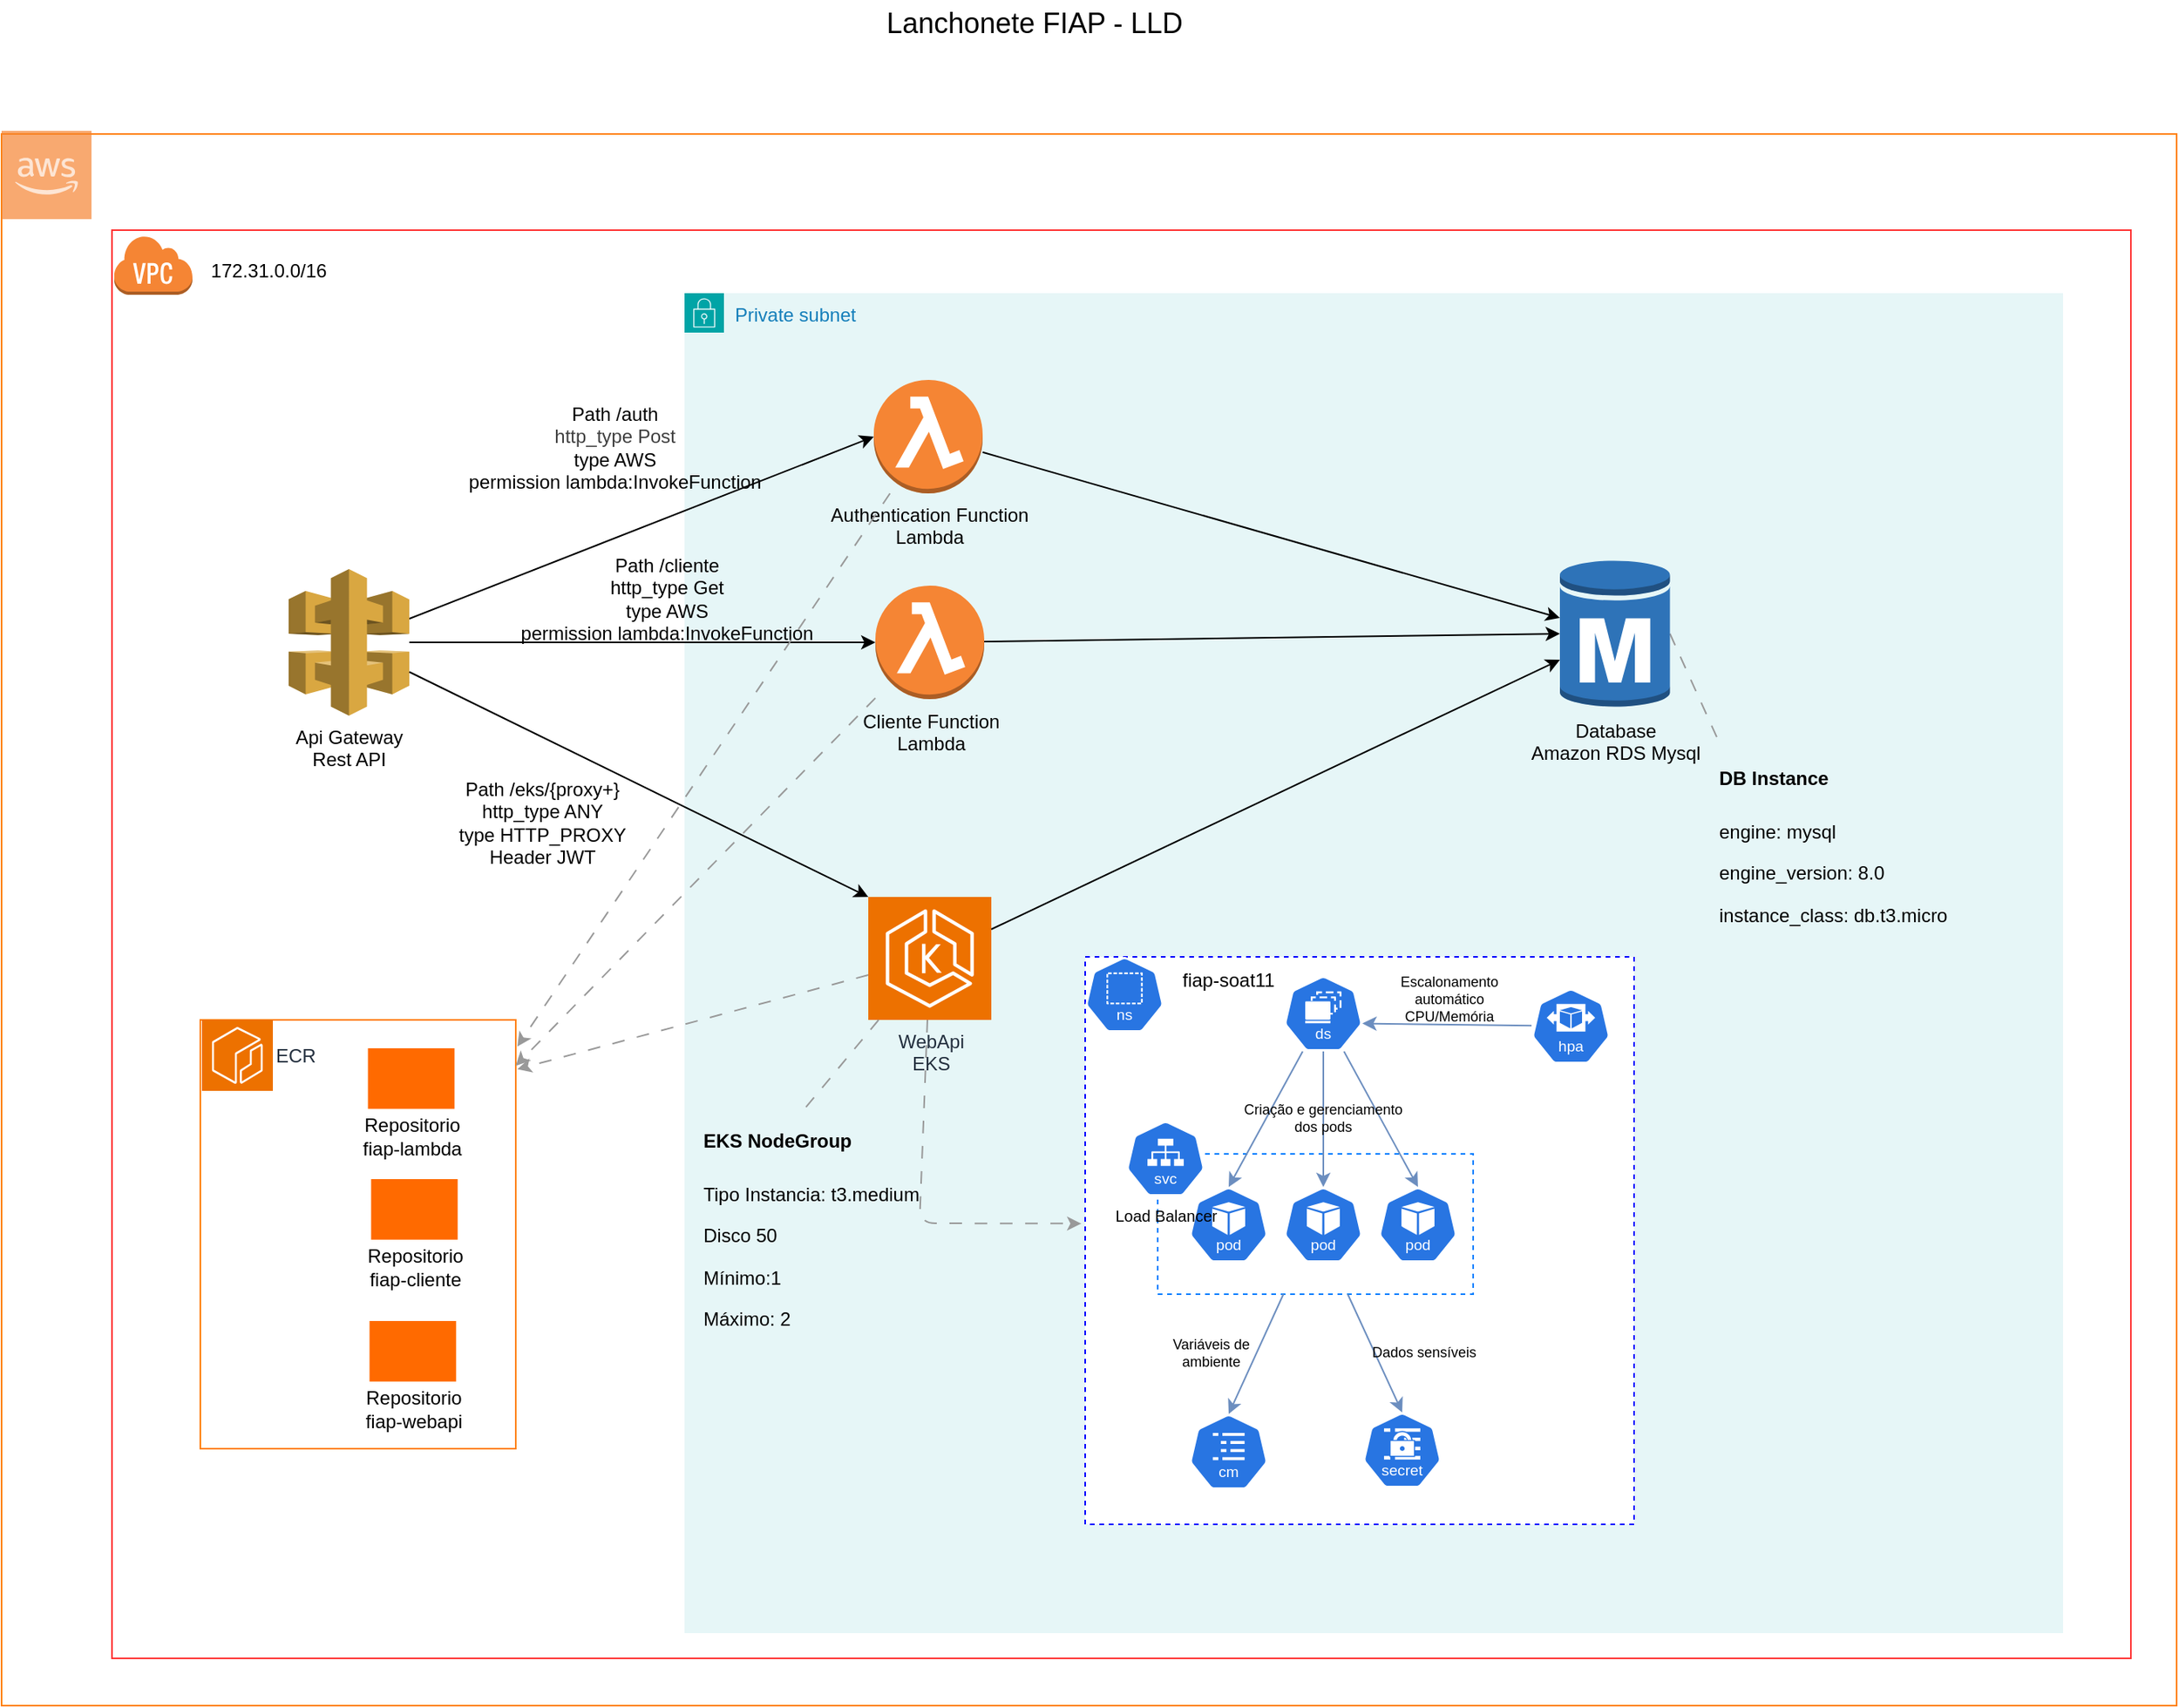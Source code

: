 <mxfile scale="1" border="10">
    <diagram id="QW_a9i0kleMxCVxmZhem" name="Page-1">
        <mxGraphModel dx="852" dy="645" grid="0" gridSize="10" guides="1" tooltips="1" connect="1" arrows="1" fold="1" page="1" pageScale="1" pageWidth="1654" pageHeight="1169" background="#ffffff" math="0" shadow="0">
            <root>
                <mxCell id="0"/>
                <mxCell id="1" parent="0"/>
                <mxCell id="27" value="Lanchonete FIAP - LLD" style="text;html=1;align=center;verticalAlign=middle;whiteSpace=wrap;rounded=0;fontSize=18;" parent="1" vertex="1">
                    <mxGeometry x="492" y="67" width="670" height="30" as="geometry"/>
                </mxCell>
                <mxCell id="42" value="" style="rounded=0;whiteSpace=wrap;html=1;strokeColor=#FF8000;" parent="1" vertex="1">
                    <mxGeometry x="172" y="152" width="1379" height="997" as="geometry"/>
                </mxCell>
                <mxCell id="43" value="" style="rounded=0;whiteSpace=wrap;html=1;strokeColor=#FF3333;" parent="1" vertex="1">
                    <mxGeometry x="242" y="213" width="1280" height="906" as="geometry"/>
                </mxCell>
                <mxCell id="44" value="172.31.0.0/16" style="text;html=1;align=center;verticalAlign=middle;whiteSpace=wrap;rounded=0;" parent="1" vertex="1">
                    <mxGeometry x="297" y="224" width="89" height="30" as="geometry"/>
                </mxCell>
                <mxCell id="45" value="" style="outlineConnect=0;dashed=0;verticalLabelPosition=bottom;verticalAlign=top;align=center;html=1;shape=mxgraph.aws3.virtual_private_cloud;fillColor=#F58534;gradientColor=none;" parent="1" vertex="1">
                    <mxGeometry x="243" y="216" width="50" height="38" as="geometry"/>
                </mxCell>
                <mxCell id="46" value="" style="outlineConnect=0;dashed=0;verticalLabelPosition=bottom;verticalAlign=top;align=center;html=1;shape=mxgraph.aws3.cloud_2;fillColor=#F58534;gradientColor=none;opacity=70;" parent="1" vertex="1">
                    <mxGeometry x="172.0" y="150" width="57" height="56" as="geometry"/>
                </mxCell>
                <mxCell id="51" value="Private subnet" style="points=[[0,0],[0.25,0],[0.5,0],[0.75,0],[1,0],[1,0.25],[1,0.5],[1,0.75],[1,1],[0.75,1],[0.5,1],[0.25,1],[0,1],[0,0.75],[0,0.5],[0,0.25]];outlineConnect=0;gradientColor=none;html=1;whiteSpace=wrap;fontSize=12;fontStyle=0;container=1;pointerEvents=0;collapsible=0;recursiveResize=0;shape=mxgraph.aws4.group;grIcon=mxgraph.aws4.group_security_group;grStroke=0;strokeColor=#00A4A6;fillColor=#E6F6F7;verticalAlign=top;align=left;spacingLeft=30;fontColor=#147EBA;dashed=0;" parent="1" vertex="1">
                    <mxGeometry x="605" y="253" width="874" height="850" as="geometry"/>
                </mxCell>
                <mxCell id="52" value="Cliente Function&lt;div&gt;Lambda&lt;/div&gt;" style="outlineConnect=0;dashed=0;verticalLabelPosition=bottom;verticalAlign=top;align=center;html=1;shape=mxgraph.aws3.lambda_function;fillColor=#F58534;gradientColor=none;" parent="51" vertex="1">
                    <mxGeometry x="121" y="185.5" width="69" height="72" as="geometry"/>
                </mxCell>
                <mxCell id="75" value="WebApi&lt;div&gt;EKS&lt;/div&gt;" style="sketch=0;points=[[0,0,0],[0.25,0,0],[0.5,0,0],[0.75,0,0],[1,0,0],[0,1,0],[0.25,1,0],[0.5,1,0],[0.75,1,0],[1,1,0],[0,0.25,0],[0,0.5,0],[0,0.75,0],[1,0.25,0],[1,0.5,0],[1,0.75,0]];outlineConnect=0;fontColor=#232F3E;fillColor=#ED7100;strokeColor=#ffffff;dashed=0;verticalLabelPosition=bottom;verticalAlign=top;align=center;html=1;fontSize=12;fontStyle=0;aspect=fixed;shape=mxgraph.aws4.resourceIcon;resIcon=mxgraph.aws4.eks;" parent="51" vertex="1">
                    <mxGeometry x="116.5" y="383" width="78" height="78" as="geometry"/>
                </mxCell>
                <mxCell id="53" style="edgeStyle=none;html=1;entryX=0;entryY=0.5;entryDx=0;entryDy=0;entryPerimeter=0;" parent="1" source="50" target="181" edge="1">
                    <mxGeometry relative="1" as="geometry">
                        <mxPoint x="454.75" y="468.5" as="sourcePoint"/>
                    </mxGeometry>
                </mxCell>
                <mxCell id="54" value="Path /auth&lt;div&gt;&lt;span style=&quot;color: rgb(63, 63, 63); background-color: transparent;&quot;&gt;http_type Post&lt;/span&gt;&lt;div&gt;type AWS&lt;/div&gt;&lt;div&gt;permission&amp;nbsp;lambda:InvokeFunction&lt;/div&gt;&lt;/div&gt;" style="text;html=1;align=center;verticalAlign=middle;whiteSpace=wrap;rounded=0;" parent="1" vertex="1">
                    <mxGeometry x="459.18" y="322" width="204" height="58" as="geometry"/>
                </mxCell>
                <mxCell id="50" value="Api Gateway&lt;div&gt;Rest API&lt;/div&gt;" style="outlineConnect=0;dashed=0;verticalLabelPosition=bottom;verticalAlign=top;align=center;html=1;shape=mxgraph.aws3.api_gateway;fillColor=#D9A741;gradientColor=none;" parent="1" vertex="1">
                    <mxGeometry x="354" y="428" width="76.5" height="93" as="geometry"/>
                </mxCell>
                <mxCell id="64" value="" style="rounded=0;whiteSpace=wrap;html=1;fontColor=#000000;strokeColor=#FF8000;" parent="1" vertex="1">
                    <mxGeometry x="298" y="714" width="200" height="272" as="geometry"/>
                </mxCell>
                <mxCell id="65" value="ECR" style="sketch=0;points=[[0,0,0],[0.25,0,0],[0.5,0,0],[0.75,0,0],[1,0,0],[0,1,0],[0.25,1,0],[0.5,1,0],[0.75,1,0],[1,1,0],[0,0.25,0],[0,0.5,0],[0,0.75,0],[1,0.25,0],[1,0.5,0],[1,0.75,0]];outlineConnect=0;fontColor=#232F3E;fillColor=#ED7100;strokeColor=#ffffff;dashed=0;verticalLabelPosition=middle;verticalAlign=middle;align=left;html=1;fontSize=12;fontStyle=0;aspect=fixed;shape=mxgraph.aws4.resourceIcon;resIcon=mxgraph.aws4.ecr;labelPosition=right;" parent="1" vertex="1">
                    <mxGeometry x="299" y="714" width="45" height="45" as="geometry"/>
                </mxCell>
                <mxCell id="68" value="" style="points=[];aspect=fixed;html=1;align=center;shadow=0;dashed=0;fillColor=#FF6A00;strokeColor=none;shape=mxgraph.alibaba_cloud.eci_elastic_container_instance;verticalAlign=bottom;" parent="1" vertex="1">
                    <mxGeometry x="404.28" y="732" width="54.9" height="38.4" as="geometry"/>
                </mxCell>
                <mxCell id="69" value="Repositorio&lt;div&gt;fiap-lambda&lt;/div&gt;" style="text;html=1;align=center;verticalAlign=middle;whiteSpace=wrap;rounded=0;" parent="1" vertex="1">
                    <mxGeometry x="388.45" y="773" width="88.55" height="30" as="geometry"/>
                </mxCell>
                <mxCell id="70" value="" style="points=[];aspect=fixed;html=1;align=center;shadow=0;dashed=0;fillColor=#FF6A00;strokeColor=none;shape=mxgraph.alibaba_cloud.eci_elastic_container_instance;verticalAlign=bottom;" parent="1" vertex="1">
                    <mxGeometry x="405.28" y="905" width="54.9" height="38.4" as="geometry"/>
                </mxCell>
                <mxCell id="71" value="Repositorio&lt;div&gt;fiap-webapi&lt;/div&gt;" style="text;html=1;align=center;verticalAlign=middle;whiteSpace=wrap;rounded=0;" parent="1" vertex="1">
                    <mxGeometry x="389.45" y="946" width="88.55" height="30" as="geometry"/>
                </mxCell>
                <mxCell id="74" style="html=1;entryX=1;entryY=0.107;entryDx=0;entryDy=0;entryPerimeter=0;dashed=1;dashPattern=8 8;strokeColor=#999999;" parent="1" source="52" target="64" edge="1">
                    <mxGeometry relative="1" as="geometry"/>
                </mxCell>
                <mxCell id="76" style="edgeStyle=none;html=1;entryX=1.005;entryY=0.115;entryDx=0;entryDy=0;entryPerimeter=0;dashed=1;dashPattern=8 8;strokeColor=#999999;" parent="1" source="75" target="64" edge="1">
                    <mxGeometry relative="1" as="geometry"/>
                </mxCell>
                <mxCell id="79" style="edgeStyle=none;html=1;entryX=0;entryY=0;entryDx=0;entryDy=0;entryPerimeter=0;" parent="1" source="50" target="75" edge="1">
                    <mxGeometry relative="1" as="geometry"/>
                </mxCell>
                <mxCell id="80" value="Path&amp;nbsp;/eks/{proxy+}&lt;div&gt;http_type ANY&lt;/div&gt;&lt;div&gt;type HTTP_PROXY&lt;br&gt;&lt;/div&gt;&lt;div&gt;Header JWT&lt;/div&gt;" style="text;html=1;align=center;verticalAlign=middle;whiteSpace=wrap;rounded=0;" parent="1" vertex="1">
                    <mxGeometry x="453" y="560" width="124" height="58" as="geometry"/>
                </mxCell>
                <mxCell id="166" value="" style="group" parent="1" vertex="1" connectable="0">
                    <mxGeometry x="859" y="674" width="348" height="360" as="geometry"/>
                </mxCell>
                <mxCell id="125" value="" style="rounded=0;whiteSpace=wrap;html=1;dashed=1;strokeColor=#0000FF;container=1;" parent="166" vertex="1">
                    <mxGeometry width="348" height="360" as="geometry"/>
                </mxCell>
                <mxCell id="126" value="" style="aspect=fixed;sketch=0;html=1;dashed=0;whitespace=wrap;verticalLabelPosition=bottom;verticalAlign=top;fillColor=#2875E2;strokeColor=#ffffff;points=[[0.005,0.63,0],[0.1,0.2,0],[0.9,0.2,0],[0.5,0,0],[0.995,0.63,0],[0.72,0.99,0],[0.5,1,0],[0.28,0.99,0]];shape=mxgraph.kubernetes.icon2;kubernetesLabel=1;prIcon=ns" parent="166" vertex="1">
                    <mxGeometry width="50" height="48" as="geometry"/>
                </mxCell>
                <mxCell id="127" value="" style="aspect=fixed;sketch=0;html=1;dashed=0;whitespace=wrap;verticalLabelPosition=bottom;verticalAlign=top;fillColor=#2875E2;strokeColor=#ffffff;points=[[0.005,0.63,0],[0.1,0.2,0],[0.9,0.2,0],[0.5,0,0],[0.995,0.63,0],[0.72,0.99,0],[0.5,1,0],[0.28,0.99,0]];shape=mxgraph.kubernetes.icon2;kubernetesLabel=1;prIcon=secret" parent="166" vertex="1">
                    <mxGeometry x="176" y="289" width="50" height="48" as="geometry"/>
                </mxCell>
                <mxCell id="128" value="" style="aspect=fixed;sketch=0;html=1;dashed=0;whitespace=wrap;verticalLabelPosition=bottom;verticalAlign=top;fillColor=#2875E2;strokeColor=#ffffff;points=[[0.005,0.63,0],[0.1,0.2,0],[0.9,0.2,0],[0.5,0,0],[0.995,0.63,0],[0.72,0.99,0],[0.5,1,0],[0.28,0.99,0]];shape=mxgraph.kubernetes.icon2;kubernetesLabel=1;prIcon=cm" parent="166" vertex="1">
                    <mxGeometry x="66" y="290" width="50" height="48" as="geometry"/>
                </mxCell>
                <mxCell id="129" value="" style="aspect=fixed;sketch=0;html=1;dashed=0;whitespace=wrap;verticalLabelPosition=bottom;verticalAlign=top;fillColor=#2875E2;strokeColor=#ffffff;points=[[0.005,0.63,0],[0.1,0.2,0],[0.9,0.2,0],[0.5,0,0],[0.995,0.63,0],[0.72,0.99,0],[0.5,1,0],[0.28,0.99,0]];shape=mxgraph.kubernetes.icon2;kubernetesLabel=1;prIcon=ds" parent="166" vertex="1">
                    <mxGeometry x="126" y="12" width="50" height="48" as="geometry"/>
                </mxCell>
                <mxCell id="130" value="" style="aspect=fixed;sketch=0;html=1;dashed=0;whitespace=wrap;verticalLabelPosition=bottom;verticalAlign=top;fillColor=#2875E2;strokeColor=#ffffff;points=[[0.005,0.63,0],[0.1,0.2,0],[0.9,0.2,0],[0.5,0,0],[0.995,0.63,0],[0.72,0.99,0],[0.5,1,0],[0.28,0.99,0]];shape=mxgraph.kubernetes.icon2;kubernetesLabel=1;prIcon=hpa" parent="166" vertex="1">
                    <mxGeometry x="283" y="20" width="50" height="48" as="geometry"/>
                </mxCell>
                <mxCell id="134" value="" style="rounded=0;whiteSpace=wrap;html=1;dashed=1;strokeColor=#007FFF;" parent="166" vertex="1">
                    <mxGeometry x="46" y="125" width="200" height="89" as="geometry"/>
                </mxCell>
                <mxCell id="135" value="" style="aspect=fixed;sketch=0;html=1;dashed=0;whitespace=wrap;verticalLabelPosition=bottom;verticalAlign=top;fillColor=#2875E2;strokeColor=#ffffff;points=[[0.005,0.63,0],[0.1,0.2,0],[0.9,0.2,0],[0.5,0,0],[0.995,0.63,0],[0.72,0.99,0],[0.5,1,0],[0.28,0.99,0]];shape=mxgraph.kubernetes.icon2;kubernetesLabel=1;prIcon=pod" parent="166" vertex="1">
                    <mxGeometry x="66" y="146" width="50" height="48" as="geometry"/>
                </mxCell>
                <mxCell id="136" value="" style="aspect=fixed;sketch=0;html=1;dashed=0;whitespace=wrap;verticalLabelPosition=bottom;verticalAlign=top;fillColor=#2875E2;strokeColor=#ffffff;points=[[0.005,0.63,0],[0.1,0.2,0],[0.9,0.2,0],[0.5,0,0],[0.995,0.63,0],[0.72,0.99,0],[0.5,1,0],[0.28,0.99,0]];shape=mxgraph.kubernetes.icon2;kubernetesLabel=1;prIcon=pod" parent="166" vertex="1">
                    <mxGeometry x="126" y="146" width="50" height="48" as="geometry"/>
                </mxCell>
                <mxCell id="137" value="" style="aspect=fixed;sketch=0;html=1;dashed=0;whitespace=wrap;verticalLabelPosition=bottom;verticalAlign=top;fillColor=#2875E2;strokeColor=#ffffff;points=[[0.005,0.63,0],[0.1,0.2,0],[0.9,0.2,0],[0.5,0,0],[0.995,0.63,0],[0.72,0.99,0],[0.5,1,0],[0.28,0.99,0]];shape=mxgraph.kubernetes.icon2;kubernetesLabel=1;prIcon=pod" parent="166" vertex="1">
                    <mxGeometry x="186" y="146" width="50" height="48" as="geometry"/>
                </mxCell>
                <mxCell id="138" style="edgeStyle=none;html=1;entryX=0.5;entryY=0;entryDx=0;entryDy=0;entryPerimeter=0;fillColor=#dae8fc;strokeColor=#6c8ebf;" parent="166" source="129" target="135" edge="1">
                    <mxGeometry relative="1" as="geometry"/>
                </mxCell>
                <mxCell id="139" style="edgeStyle=none;html=1;entryX=0.5;entryY=0;entryDx=0;entryDy=0;entryPerimeter=0;fillColor=#dae8fc;strokeColor=#6c8ebf;" parent="166" source="129" target="136" edge="1">
                    <mxGeometry relative="1" as="geometry"/>
                </mxCell>
                <mxCell id="140" style="edgeStyle=none;html=1;entryX=0.5;entryY=0;entryDx=0;entryDy=0;entryPerimeter=0;fillColor=#dae8fc;strokeColor=#6c8ebf;" parent="166" source="129" target="137" edge="1">
                    <mxGeometry relative="1" as="geometry"/>
                </mxCell>
                <mxCell id="148" style="edgeStyle=none;html=1;entryX=0.5;entryY=0;entryDx=0;entryDy=0;entryPerimeter=0;fillColor=#dae8fc;strokeColor=#6c8ebf;" parent="166" source="134" target="127" edge="1">
                    <mxGeometry relative="1" as="geometry"/>
                </mxCell>
                <mxCell id="149" style="edgeStyle=none;html=1;entryX=0.5;entryY=0;entryDx=0;entryDy=0;entryPerimeter=0;fillColor=#dae8fc;strokeColor=#6c8ebf;" parent="166" source="134" target="128" edge="1">
                    <mxGeometry relative="1" as="geometry"/>
                </mxCell>
                <mxCell id="151" value="fiap-soat11" style="text;html=1;align=center;verticalAlign=middle;whiteSpace=wrap;rounded=0;" parent="166" vertex="1">
                    <mxGeometry x="41" width="100" height="30" as="geometry"/>
                </mxCell>
                <mxCell id="154" style="edgeStyle=none;html=1;fillColor=#dae8fc;strokeColor=#6c8ebf;entryX=0.995;entryY=0.63;entryDx=0;entryDy=0;entryPerimeter=0;" parent="166" source="130" target="129" edge="1">
                    <mxGeometry relative="1" as="geometry">
                        <mxPoint x="186" y="42" as="targetPoint"/>
                    </mxGeometry>
                </mxCell>
                <mxCell id="155" value="Load Balancer" style="aspect=fixed;sketch=0;html=1;dashed=0;whitespace=wrap;verticalLabelPosition=bottom;verticalAlign=top;fillColor=#2875E2;strokeColor=#ffffff;points=[[0.005,0.63,0],[0.1,0.2,0],[0.9,0.2,0],[0.5,0,0],[0.995,0.63,0],[0.72,0.99,0],[0.5,1,0],[0.28,0.99,0]];shape=mxgraph.kubernetes.icon2;kubernetesLabel=1;prIcon=svc;fontSize=10;" parent="166" vertex="1">
                    <mxGeometry x="26" y="104" width="50" height="48" as="geometry"/>
                </mxCell>
                <mxCell id="157" value="Escalonamento automático&lt;div&gt;CPU/Memória&lt;/div&gt;" style="text;html=1;align=center;verticalAlign=middle;whiteSpace=wrap;rounded=0;fontSize=9;" parent="166" vertex="1">
                    <mxGeometry x="176" y="12" width="110" height="30" as="geometry"/>
                </mxCell>
                <mxCell id="158" value="Criação e gerenciamento dos pods" style="text;html=1;align=center;verticalAlign=middle;whiteSpace=wrap;rounded=0;fontSize=9;" parent="166" vertex="1">
                    <mxGeometry x="96" y="87" width="110" height="30" as="geometry"/>
                </mxCell>
                <mxCell id="159" value="Variáveis de ambiente" style="text;html=1;align=center;verticalAlign=middle;whiteSpace=wrap;rounded=0;fontSize=9;" parent="166" vertex="1">
                    <mxGeometry x="41" y="236" width="78" height="30" as="geometry"/>
                </mxCell>
                <mxCell id="160" value="Dados sensíveis" style="text;html=1;align=center;verticalAlign=middle;whiteSpace=wrap;rounded=0;fontSize=9;" parent="166" vertex="1">
                    <mxGeometry x="176" y="236" width="78" height="30" as="geometry"/>
                </mxCell>
                <mxCell id="167" style="edgeStyle=none;html=1;entryX=-0.007;entryY=0.47;entryDx=0;entryDy=0;entryPerimeter=0;dashed=1;dashPattern=8 8;strokeColor=#999999;" parent="1" source="75" target="125" edge="1">
                    <mxGeometry relative="1" as="geometry">
                        <Array as="points">
                            <mxPoint x="754" y="843"/>
                        </Array>
                    </mxGeometry>
                </mxCell>
                <mxCell id="173" value="&lt;h1 style=&quot;margin-top: 0px;&quot;&gt;&lt;font style=&quot;font-size: 12px;&quot;&gt;EKS NodeGroup&lt;/font&gt;&lt;/h1&gt;&lt;p&gt;Tipo Instancia:&amp;nbsp;t3.medium&lt;/p&gt;&lt;p&gt;Disco 50&lt;/p&gt;&lt;p&gt;Mínimo:1&lt;/p&gt;&lt;p&gt;Máximo: 2&lt;/p&gt;" style="text;html=1;whiteSpace=wrap;overflow=hidden;rounded=0;spacing=0;" parent="1" vertex="1">
                    <mxGeometry x="617" y="768" width="161" height="166" as="geometry"/>
                </mxCell>
                <mxCell id="174" style="edgeStyle=none;html=1;entryX=0.384;entryY=0.031;entryDx=0;entryDy=0;entryPerimeter=0;endArrow=none;endFill=0;dashed=1;dashPattern=8 8;strokeColor=#999999;" parent="1" source="75" target="173" edge="1">
                    <mxGeometry relative="1" as="geometry"/>
                </mxCell>
                <mxCell id="180" style="edgeStyle=none;html=1;exitX=1;exitY=0.5;exitDx=0;exitDy=0;exitPerimeter=0;entryX=0;entryY=0;entryDx=0;entryDy=0;dashed=1;dashPattern=8 8;endArrow=none;endFill=0;strokeColor=#999999;" parent="1" source="175" target="178" edge="1">
                    <mxGeometry relative="1" as="geometry"/>
                </mxCell>
                <mxCell id="175" value="Database&lt;div&gt;Amazon RDS Mysql&lt;/div&gt;" style="outlineConnect=0;dashed=0;verticalLabelPosition=bottom;verticalAlign=top;align=center;html=1;shape=mxgraph.aws3.rds_db_instance;fillColor=#2E73B8;gradientColor=none;" parent="1" vertex="1">
                    <mxGeometry x="1160" y="421" width="69.75" height="96" as="geometry"/>
                </mxCell>
                <mxCell id="176" style="edgeStyle=none;html=1;entryX=0;entryY=0.5;entryDx=0;entryDy=0;entryPerimeter=0;" parent="1" source="52" target="175" edge="1">
                    <mxGeometry relative="1" as="geometry"/>
                </mxCell>
                <mxCell id="177" style="edgeStyle=none;html=1;" parent="1" source="75" target="175" edge="1">
                    <mxGeometry relative="1" as="geometry"/>
                </mxCell>
                <mxCell id="178" value="&lt;h1 style=&quot;margin-top: 0px;&quot;&gt;&lt;span style=&quot;font-size: 12px;&quot;&gt;DB Instance&lt;/span&gt;&lt;/h1&gt;&lt;p&gt;engine: mysql&lt;/p&gt;&lt;p&gt;engine_version: 8.0&lt;/p&gt;&lt;p&gt;instance_class: db.t3.micro&lt;/p&gt;" style="text;html=1;whiteSpace=wrap;overflow=hidden;rounded=0;spacing=0;" parent="1" vertex="1">
                    <mxGeometry x="1261" y="538" width="161" height="166" as="geometry"/>
                </mxCell>
                <mxCell id="184" style="edgeStyle=none;html=1;" edge="1" parent="1" source="181" target="175">
                    <mxGeometry relative="1" as="geometry"/>
                </mxCell>
                <mxCell id="181" value="Authentication Function&lt;div&gt;Lambda&lt;/div&gt;" style="outlineConnect=0;dashed=0;verticalLabelPosition=bottom;verticalAlign=top;align=center;html=1;shape=mxgraph.aws3.lambda_function;fillColor=#F58534;gradientColor=none;" vertex="1" parent="1">
                    <mxGeometry x="725" y="308" width="69" height="72" as="geometry"/>
                </mxCell>
                <mxCell id="182" style="edgeStyle=none;html=1;entryX=0;entryY=0.5;entryDx=0;entryDy=0;entryPerimeter=0;" edge="1" parent="1" source="50" target="52">
                    <mxGeometry relative="1" as="geometry"/>
                </mxCell>
                <mxCell id="183" value="Path /cliente&lt;div&gt;http_type Get&lt;/div&gt;&lt;div&gt;type AWS&lt;/div&gt;&lt;div&gt;permission&amp;nbsp;lambda:InvokeFunction&lt;/div&gt;" style="text;html=1;align=center;verticalAlign=middle;whiteSpace=wrap;rounded=0;" vertex="1" parent="1">
                    <mxGeometry x="492" y="418" width="204" height="58" as="geometry"/>
                </mxCell>
                <mxCell id="185" value="" style="points=[];aspect=fixed;html=1;align=center;shadow=0;dashed=0;fillColor=#FF6A00;strokeColor=none;shape=mxgraph.alibaba_cloud.eci_elastic_container_instance;verticalAlign=bottom;" vertex="1" parent="1">
                    <mxGeometry x="406.28" y="815" width="54.9" height="38.4" as="geometry"/>
                </mxCell>
                <mxCell id="186" value="Repositorio&lt;div&gt;fiap-cliente&lt;/div&gt;" style="text;html=1;align=center;verticalAlign=middle;whiteSpace=wrap;rounded=0;" vertex="1" parent="1">
                    <mxGeometry x="390.45" y="856" width="88.55" height="30" as="geometry"/>
                </mxCell>
                <mxCell id="187" style="edgeStyle=none;html=1;entryX=1.005;entryY=0.062;entryDx=0;entryDy=0;entryPerimeter=0;strokeColor=#999999;dashed=1;dashPattern=8 8;" edge="1" parent="1" source="181" target="64">
                    <mxGeometry relative="1" as="geometry"/>
                </mxCell>
            </root>
        </mxGraphModel>
    </diagram>
</mxfile>